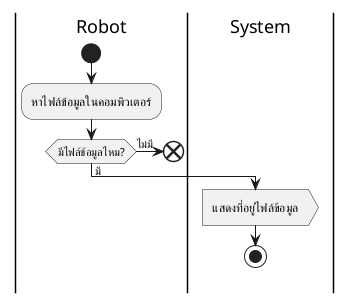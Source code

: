 @startuml
|Robot|
start
:หาไฟล์ข้อมูลในคอมพิวเตอร์;
if(มีไฟล์ข้อมูลไหม?) then(มี)
|System|
:แสดงที่อยู่ไฟล์ข้อมูล>
stop
else(ไม่มี)
|Robot|
end
endif

@enduml